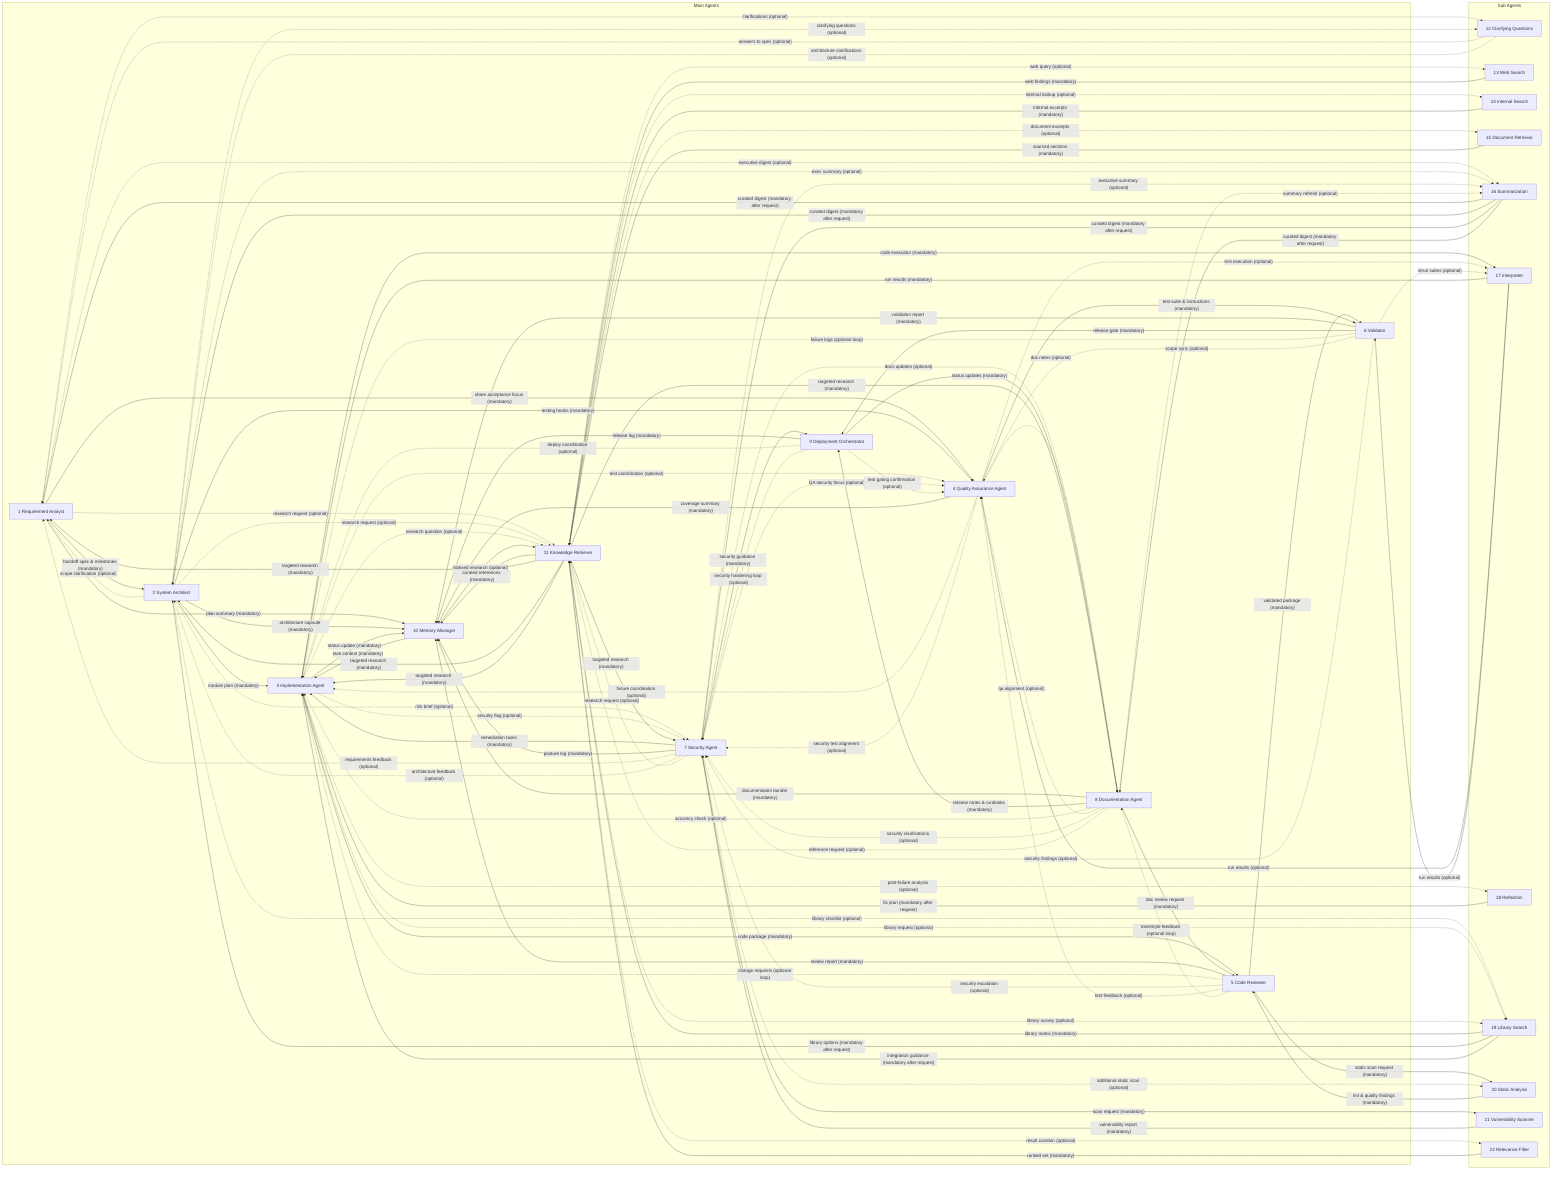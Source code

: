flowchart LR
    %% Solid arrows labelled (mandatory) indicate required interactions.
    %% Dashed arrows labelled (optional) indicate conditional or as-needed calls.

    subgraph Main_Agents[Main Agents]
        RA[1 Requirement Analyst]
        SA[2 System Architect]
        IA[3 Implementation Agent]
        CR[5 Code Reviewer]
        QA[4 Quality Assurance Agent]
        VA[6 Validator]
        SEC[7 Security Agent]
        DOC[8 Documentation Agent]
        DEP[9 Deployment Orchestrator]
        MM[10 Memory Manager]
        KR[11 Knowledge Retriever]
    end

    subgraph Sub_Agents[Sub Agents]
        CQ[12 Clarifying Questions]
        WS[13 Web Search]
        IS[14 Internal Search]
        DR[15 Document Retrieval]
        SUM[16 Summarization]
        INT[17 Interpreter]
        REF[18 Reflection]
        LS[19 Library Search]
        SA_SUB[20 Static Analysis]
        VS[21 Vulnerability Scanner]
        RF[22 Relevance Filter]
    end

    RA -->|"handoff spec & milestones (mandatory)"| SA
    RA -->|"share acceptance focus (mandatory)"| QA
    RA -->|"plan summary (mandatory)"| MM
    RA -.->|"research request (optional)"| KR
    RA -.->|"clarifications (optional)"| CQ
    RA -.->|"executive digest (optional)"| SUM
    CQ -.->|"answers to spec (optional)"| RA

    SA -->|"module plan (mandatory)"| IA
    SA -->|"testing hooks (mandatory)"| QA
    SA -->|"architecture capsule (mandatory)"| MM
    SA -.->|"scope clarification (optional)"| RA
    SA -.->|"clarifying questions (optional)"| CQ
    SA -.->|"risk brief (optional)"| SEC
    SA -.->|"research request (optional)"| KR
    SA -.->|"library shortlist (optional)"| LS
    SA -.->|"exec summary (optional)"| SUM

    MM -->|"task context (mandatory)"| IA
    IA -->|"status update (mandatory)"| MM
    IA -->|"code package (mandatory)"| CR
    IA -.->|"test coordination (optional)"| QA
    IA -.->|"security flag (optional)"| SEC
    IA -.->|"research question (optional)"| KR
    IA -.->|"library request (optional)"| LS
    IA -.->|"post-failure analysis (optional)"| REF
    INT -->|"run results (mandatory)"| IA
    IA -->|"code execution (mandatory)"| INT
    REF -->|"fix plan (mandatory after request)"| IA

    CR -->|"review report (mandatory)"| MM
    CR -->|"validated package (mandatory)"| VA
    CR -->|"static scan request (mandatory)"| SA_SUB
    SA_SUB -->|"lint & quality findings (mandatory)"| CR
    CR -.->|"change requests (optional loop)"| IA
    CR -.->|"security escalation (optional)"| SEC
    CR -.->|"test feedback (optional)"| QA
    DOC -->|"doc review request (mandatory)"| CR
    CR -.->|"tone/style feedback (optional loop)"| DOC

    QA -->|"test suite & instructions (mandatory)"| VA
    QA -->|"coverage summary (mandatory)"| MM
    QA -.->|"fixture coordination (optional)"| IA
    QA -.->|"security test alignment (optional)"| SEC
    QA -.->|"doc notes (optional)"| DOC
    QA -.->|"test execution (optional)"| INT
    INT -->|"run results (optional)"| QA

    VA -->|"validation report (mandatory)"| MM
    VA -->|"release gate (mandatory)"| DEP
    VA -.->|"failure logs (optional loop)"| IA
    VA -.->|"scope sync (optional)"| QA
    VA -.->|"security findings (optional)"| SEC
    VA -.->|"rerun suites (optional)"| INT
    INT -->|"run results (optional)"| VA

    SEC -->|"remediation tasks (mandatory)"| IA
    SEC -->|"security guidance (mandatory)"| DEP
    SEC -->|"posture log (mandatory)"| MM
    SEC -.->|"requirements feedback (optional)"| RA
    SEC -.->|"architecture feedback (optional)"| SA
    SEC -.->|"QA security focus (optional)"| QA
    SEC -.->|"docs updates (optional)"| DOC
    SEC -.->|"research request (optional)"| KR
    SEC -.->|"executive summary (optional)"| SUM
    SEC -->|"scan request (mandatory)"| VS
    VS -->|"vulnerability report (mandatory)"| SEC
    SEC -.->|"additional static scan (optional)"| SA_SUB

    DOC -->|"documentation bundle (mandatory)"| MM
    DOC -->|"release notes & runbooks (mandatory)"| DEP
    DOC -.->|"accuracy check (optional)"| IA
    DOC -.->|"qa alignment (optional)"| QA
    DOC -.->|"security clarifications (optional)"| SEC
    DOC -.->|"reference request (optional)"| KR
    DOC -.->|"summary refresh (optional)"| SUM

    DEP -->|"release log (mandatory)"| MM
    DEP -.->|"deploy coordination (optional)"| IA
    DEP -.->|"test gating confirmation (optional)"| QA
    DEP -.->|"security hardening loop (optional)"| SEC
    DEP -->|"status updates (mandatory)"| DOC

    KR -->|"curated references (mandatory)"| MM
    MM -->|"indexed research (optional)"| KR
    KR -->|"targeted research (mandatory)"| RA
    KR -->|"targeted research (mandatory)"| SA
    KR -->|"targeted research (mandatory)"| IA
    KR -->|"targeted research (mandatory)"| SEC
    KR -->|"targeted research (mandatory)"| DOC
    KR -.->|"web query (optional)"| WS
    WS -->|"web findings (mandatory)"| KR
    KR -.->|"internal lookup (optional)"| IS
    IS -->|"internal excerpts (mandatory)"| KR
    KR -.->|"document excerpts (optional)"| DR
    DR -->|"sourced sections (mandatory)"| KR
    KR -.->|"library survey (optional)"| LS
    LS -->|"library matrix (mandatory)"| KR
    KR -.->|"result curation (optional)"| RF
    RF -->|"ranked set (mandatory)"| KR

    LS -->|"library options (mandatory after request)"| SA
    LS -->|"integration guidance (mandatory after request)"| IA

    SUM -->|"curated digest (mandatory after request)"| RA
    SUM -->|"curated digest (mandatory after request)"| SA
    SUM -->|"curated digest (mandatory after request)"| SEC
    SUM -->|"curated digest (mandatory after request)"| DOC

    CQ -.->|"architecture clarifications (optional)"| SA